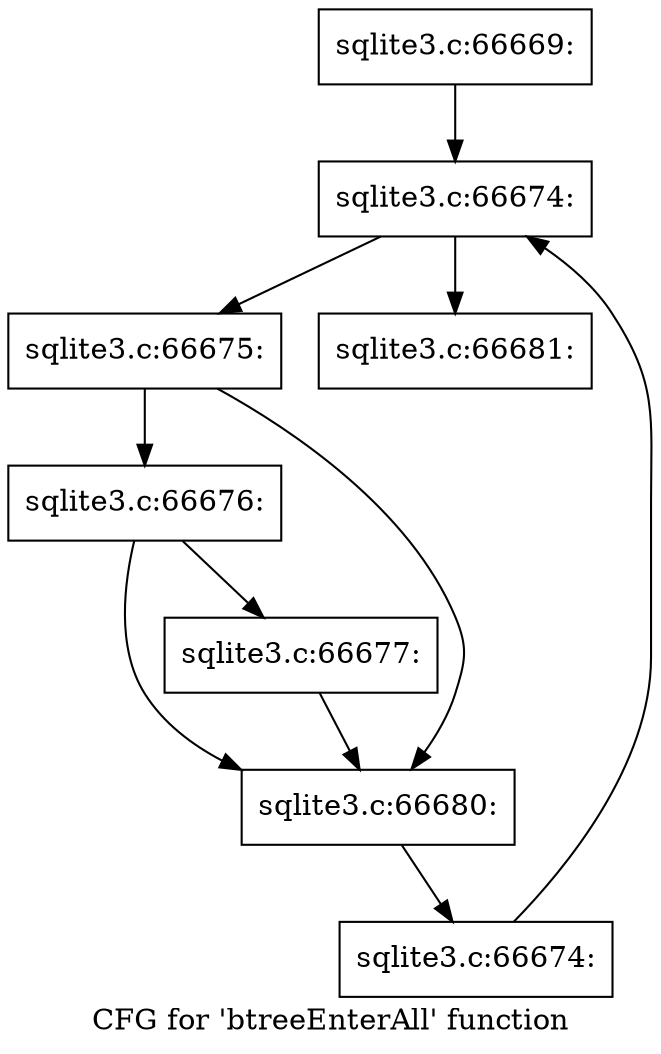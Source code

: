 digraph "CFG for 'btreeEnterAll' function" {
	label="CFG for 'btreeEnterAll' function";

	Node0x55c0f596df10 [shape=record,label="{sqlite3.c:66669:}"];
	Node0x55c0f596df10 -> Node0x55c0f729b510;
	Node0x55c0f729b510 [shape=record,label="{sqlite3.c:66674:}"];
	Node0x55c0f729b510 -> Node0x55c0f729b650;
	Node0x55c0f729b510 -> Node0x55c0f729b360;
	Node0x55c0f729b650 [shape=record,label="{sqlite3.c:66675:}"];
	Node0x55c0f729b650 -> Node0x55c0f729c260;
	Node0x55c0f729b650 -> Node0x55c0f729c210;
	Node0x55c0f729c260 [shape=record,label="{sqlite3.c:66676:}"];
	Node0x55c0f729c260 -> Node0x55c0f729c1c0;
	Node0x55c0f729c260 -> Node0x55c0f729c210;
	Node0x55c0f729c1c0 [shape=record,label="{sqlite3.c:66677:}"];
	Node0x55c0f729c1c0 -> Node0x55c0f729c210;
	Node0x55c0f729c210 [shape=record,label="{sqlite3.c:66680:}"];
	Node0x55c0f729c210 -> Node0x55c0f729b5c0;
	Node0x55c0f729b5c0 [shape=record,label="{sqlite3.c:66674:}"];
	Node0x55c0f729b5c0 -> Node0x55c0f729b510;
	Node0x55c0f729b360 [shape=record,label="{sqlite3.c:66681:}"];
}

